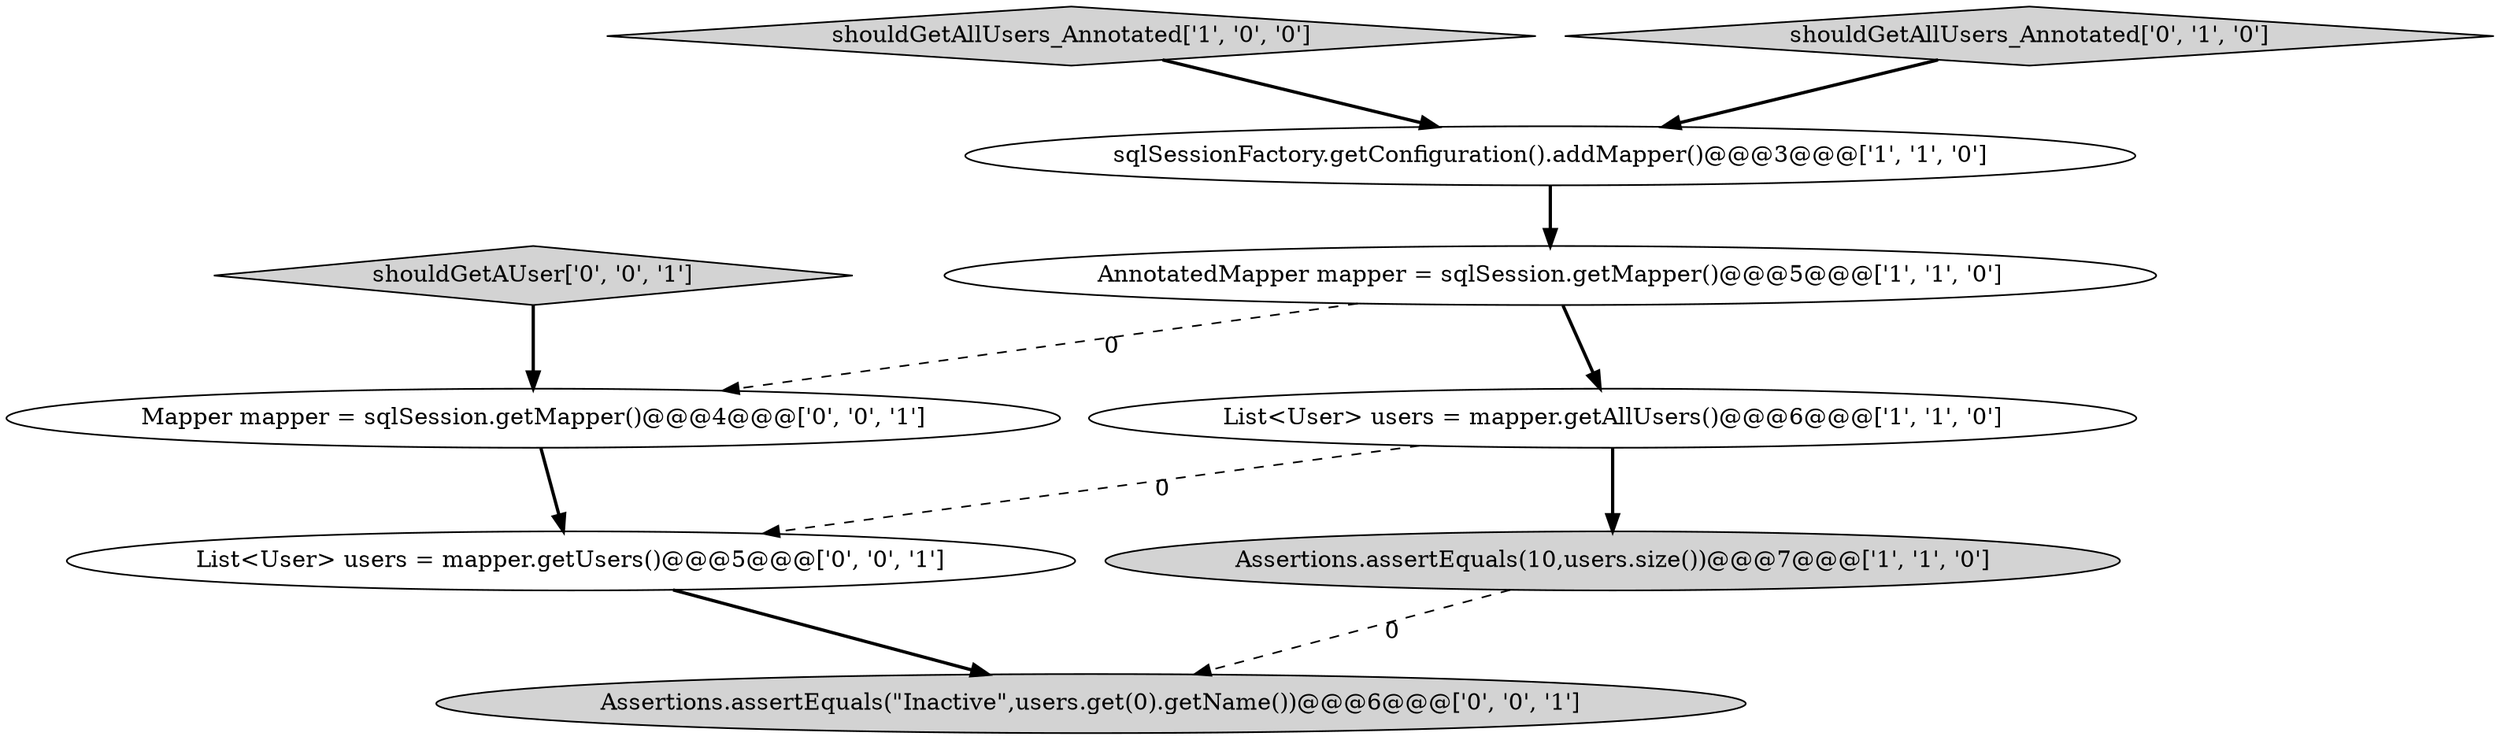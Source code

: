 digraph {
7 [style = filled, label = "shouldGetAUser['0', '0', '1']", fillcolor = lightgray, shape = diamond image = "AAA0AAABBB3BBB"];
3 [style = filled, label = "shouldGetAllUsers_Annotated['1', '0', '0']", fillcolor = lightgray, shape = diamond image = "AAA0AAABBB1BBB"];
2 [style = filled, label = "List<User> users = mapper.getAllUsers()@@@6@@@['1', '1', '0']", fillcolor = white, shape = ellipse image = "AAA0AAABBB1BBB"];
8 [style = filled, label = "List<User> users = mapper.getUsers()@@@5@@@['0', '0', '1']", fillcolor = white, shape = ellipse image = "AAA0AAABBB3BBB"];
5 [style = filled, label = "shouldGetAllUsers_Annotated['0', '1', '0']", fillcolor = lightgray, shape = diamond image = "AAA0AAABBB2BBB"];
0 [style = filled, label = "sqlSessionFactory.getConfiguration().addMapper()@@@3@@@['1', '1', '0']", fillcolor = white, shape = ellipse image = "AAA0AAABBB1BBB"];
1 [style = filled, label = "Assertions.assertEquals(10,users.size())@@@7@@@['1', '1', '0']", fillcolor = lightgray, shape = ellipse image = "AAA0AAABBB1BBB"];
6 [style = filled, label = "Mapper mapper = sqlSession.getMapper()@@@4@@@['0', '0', '1']", fillcolor = white, shape = ellipse image = "AAA0AAABBB3BBB"];
9 [style = filled, label = "Assertions.assertEquals(\"Inactive\",users.get(0).getName())@@@6@@@['0', '0', '1']", fillcolor = lightgray, shape = ellipse image = "AAA0AAABBB3BBB"];
4 [style = filled, label = "AnnotatedMapper mapper = sqlSession.getMapper()@@@5@@@['1', '1', '0']", fillcolor = white, shape = ellipse image = "AAA0AAABBB1BBB"];
1->9 [style = dashed, label="0"];
7->6 [style = bold, label=""];
4->2 [style = bold, label=""];
5->0 [style = bold, label=""];
4->6 [style = dashed, label="0"];
0->4 [style = bold, label=""];
2->8 [style = dashed, label="0"];
2->1 [style = bold, label=""];
3->0 [style = bold, label=""];
6->8 [style = bold, label=""];
8->9 [style = bold, label=""];
}
